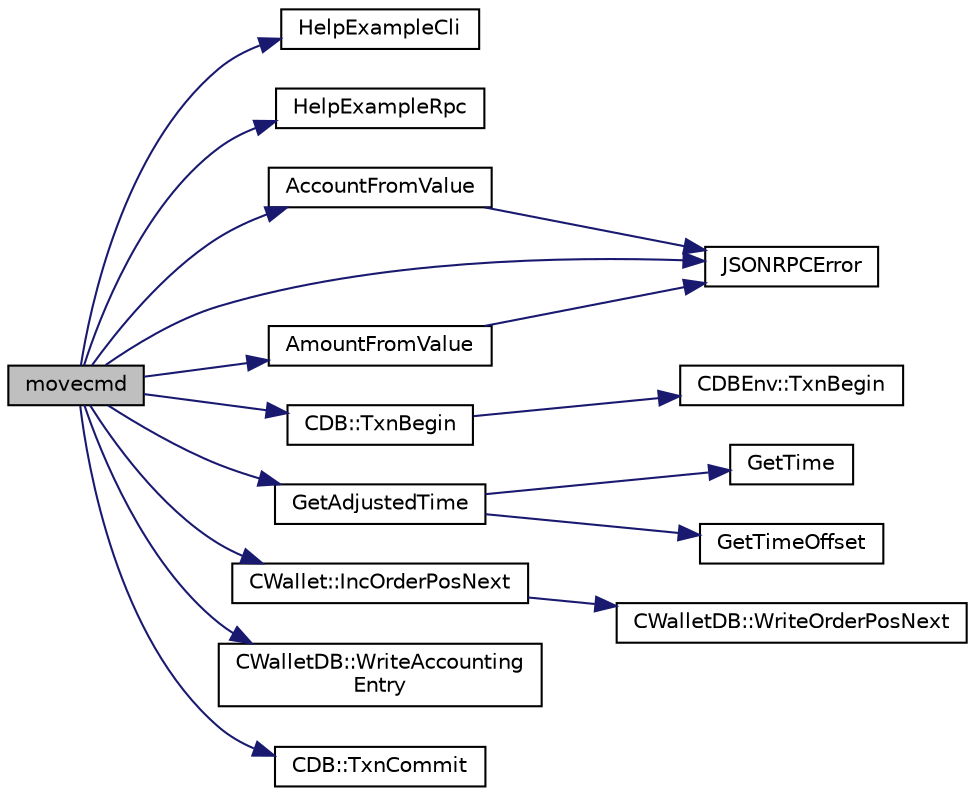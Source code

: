 digraph "movecmd"
{
  edge [fontname="Helvetica",fontsize="10",labelfontname="Helvetica",labelfontsize="10"];
  node [fontname="Helvetica",fontsize="10",shape=record];
  rankdir="LR";
  Node1350 [label="movecmd",height=0.2,width=0.4,color="black", fillcolor="grey75", style="filled", fontcolor="black"];
  Node1350 -> Node1351 [color="midnightblue",fontsize="10",style="solid",fontname="Helvetica"];
  Node1351 [label="HelpExampleCli",height=0.2,width=0.4,color="black", fillcolor="white", style="filled",URL="$rpcserver_8cpp.html#ac01ac6eab5467567ed0da106814e04ec"];
  Node1350 -> Node1352 [color="midnightblue",fontsize="10",style="solid",fontname="Helvetica"];
  Node1352 [label="HelpExampleRpc",height=0.2,width=0.4,color="black", fillcolor="white", style="filled",URL="$rpcserver_8cpp.html#a06ea60e24e5a1053a14a11b1009bf9ef"];
  Node1350 -> Node1353 [color="midnightblue",fontsize="10",style="solid",fontname="Helvetica"];
  Node1353 [label="AccountFromValue",height=0.2,width=0.4,color="black", fillcolor="white", style="filled",URL="$rpcwallet_8cpp.html#a3039648e370837eb1e7b4dc669f3ef0f"];
  Node1353 -> Node1354 [color="midnightblue",fontsize="10",style="solid",fontname="Helvetica"];
  Node1354 [label="JSONRPCError",height=0.2,width=0.4,color="black", fillcolor="white", style="filled",URL="$rpcprotocol_8cpp.html#a17b1bb111ab339efc951929834766039"];
  Node1350 -> Node1355 [color="midnightblue",fontsize="10",style="solid",fontname="Helvetica"];
  Node1355 [label="AmountFromValue",height=0.2,width=0.4,color="black", fillcolor="white", style="filled",URL="$rpcserver_8cpp.html#a848a8074b8c630442ccdd556a0f38a51"];
  Node1355 -> Node1354 [color="midnightblue",fontsize="10",style="solid",fontname="Helvetica"];
  Node1350 -> Node1356 [color="midnightblue",fontsize="10",style="solid",fontname="Helvetica"];
  Node1356 [label="CDB::TxnBegin",height=0.2,width=0.4,color="black", fillcolor="white", style="filled",URL="$class_c_d_b.html#a6f817da7947e1498e44034b7a1c8ac10"];
  Node1356 -> Node1357 [color="midnightblue",fontsize="10",style="solid",fontname="Helvetica"];
  Node1357 [label="CDBEnv::TxnBegin",height=0.2,width=0.4,color="black", fillcolor="white", style="filled",URL="$class_c_d_b_env.html#a5f1daab338b2098ea693efad6edefb9b"];
  Node1350 -> Node1354 [color="midnightblue",fontsize="10",style="solid",fontname="Helvetica"];
  Node1350 -> Node1358 [color="midnightblue",fontsize="10",style="solid",fontname="Helvetica"];
  Node1358 [label="GetAdjustedTime",height=0.2,width=0.4,color="black", fillcolor="white", style="filled",URL="$timedata_8cpp.html#a09f81b9c7650f898cf3cf305b87547e6"];
  Node1358 -> Node1359 [color="midnightblue",fontsize="10",style="solid",fontname="Helvetica"];
  Node1359 [label="GetTime",height=0.2,width=0.4,color="black", fillcolor="white", style="filled",URL="$utiltime_8cpp.html#a46fac5fba8ba905b5f9acb364f5d8c6f",tooltip="For unit testing. "];
  Node1358 -> Node1360 [color="midnightblue",fontsize="10",style="solid",fontname="Helvetica"];
  Node1360 [label="GetTimeOffset",height=0.2,width=0.4,color="black", fillcolor="white", style="filled",URL="$timedata_8cpp.html#a50ca5344c75631267633f15cfe5e983e",tooltip="\"Never go to sea with two chronometers; take one or three.\" Our three time sources are: ..."];
  Node1350 -> Node1361 [color="midnightblue",fontsize="10",style="solid",fontname="Helvetica"];
  Node1361 [label="CWallet::IncOrderPosNext",height=0.2,width=0.4,color="black", fillcolor="white", style="filled",URL="$group__map_wallet.html#ga7a76d68661e6879651ac0b11f2893e58",tooltip="Increment the next transaction order id. "];
  Node1361 -> Node1362 [color="midnightblue",fontsize="10",style="solid",fontname="Helvetica"];
  Node1362 [label="CWalletDB::WriteOrderPosNext",height=0.2,width=0.4,color="black", fillcolor="white", style="filled",URL="$class_c_wallet_d_b.html#a6a1f671e6376b38a1f73c8a023abdd38"];
  Node1350 -> Node1363 [color="midnightblue",fontsize="10",style="solid",fontname="Helvetica"];
  Node1363 [label="CWalletDB::WriteAccounting\lEntry",height=0.2,width=0.4,color="black", fillcolor="white", style="filled",URL="$class_c_wallet_d_b.html#a958a0138b171e213be35f48933adcb89"];
  Node1350 -> Node1364 [color="midnightblue",fontsize="10",style="solid",fontname="Helvetica"];
  Node1364 [label="CDB::TxnCommit",height=0.2,width=0.4,color="black", fillcolor="white", style="filled",URL="$class_c_d_b.html#a45061b3e71251dc74ddd868afb760590"];
}
